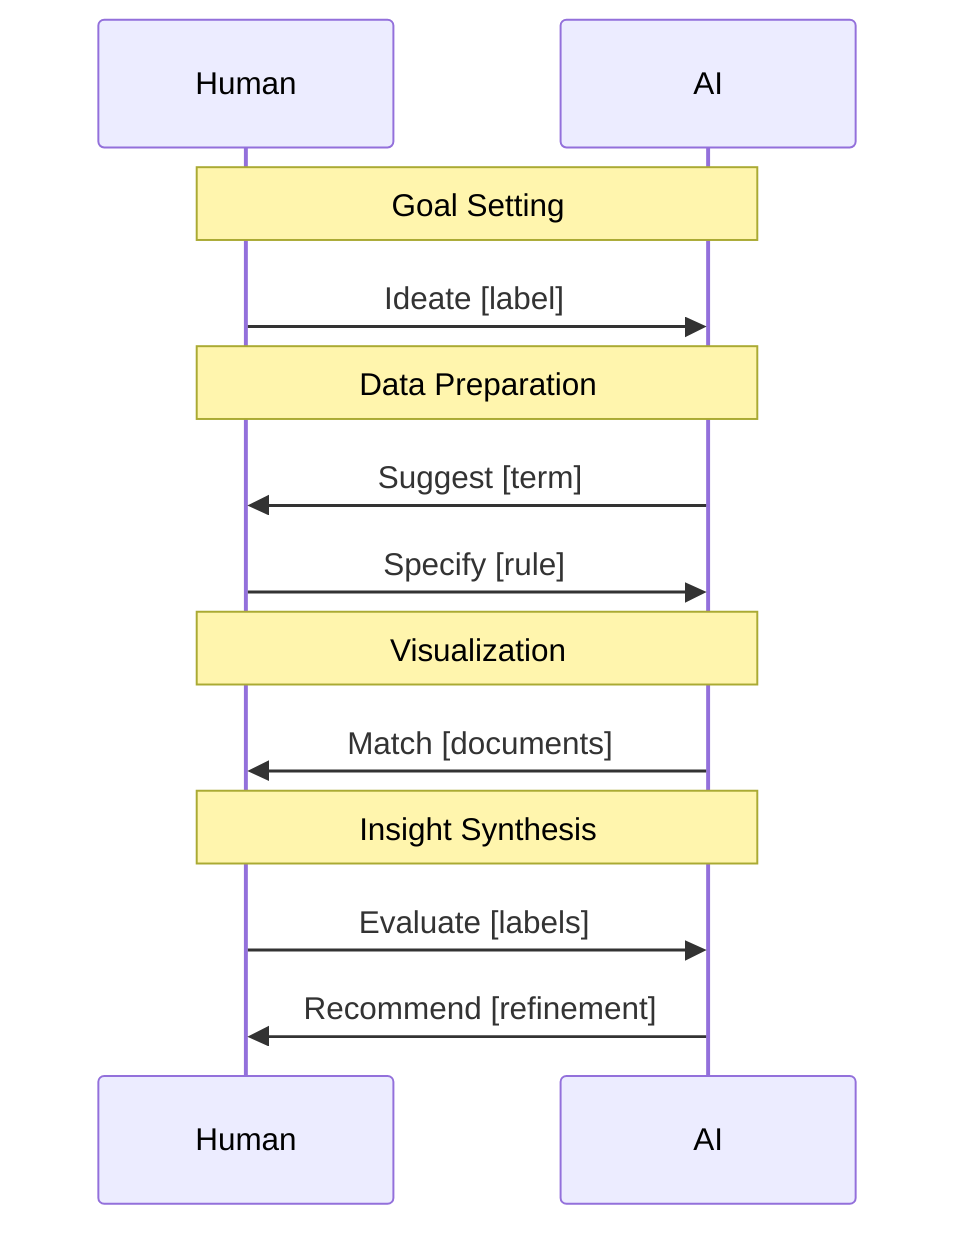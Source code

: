 sequenceDiagram
    participant H as Human
    participant A as AI

    note over H,A: Goal Setting
    H ->> A: Ideate [label]

    note over H,A: Data Preparation
    A ->> H: Suggest [term]
    H ->> A: Specify [rule]

    note over H,A: Visualization
    A ->> H: Match [documents]

    note over H,A: Insight Synthesis
    H ->> A: Evaluate [labels]
    A ->> H: Recommend [refinement]